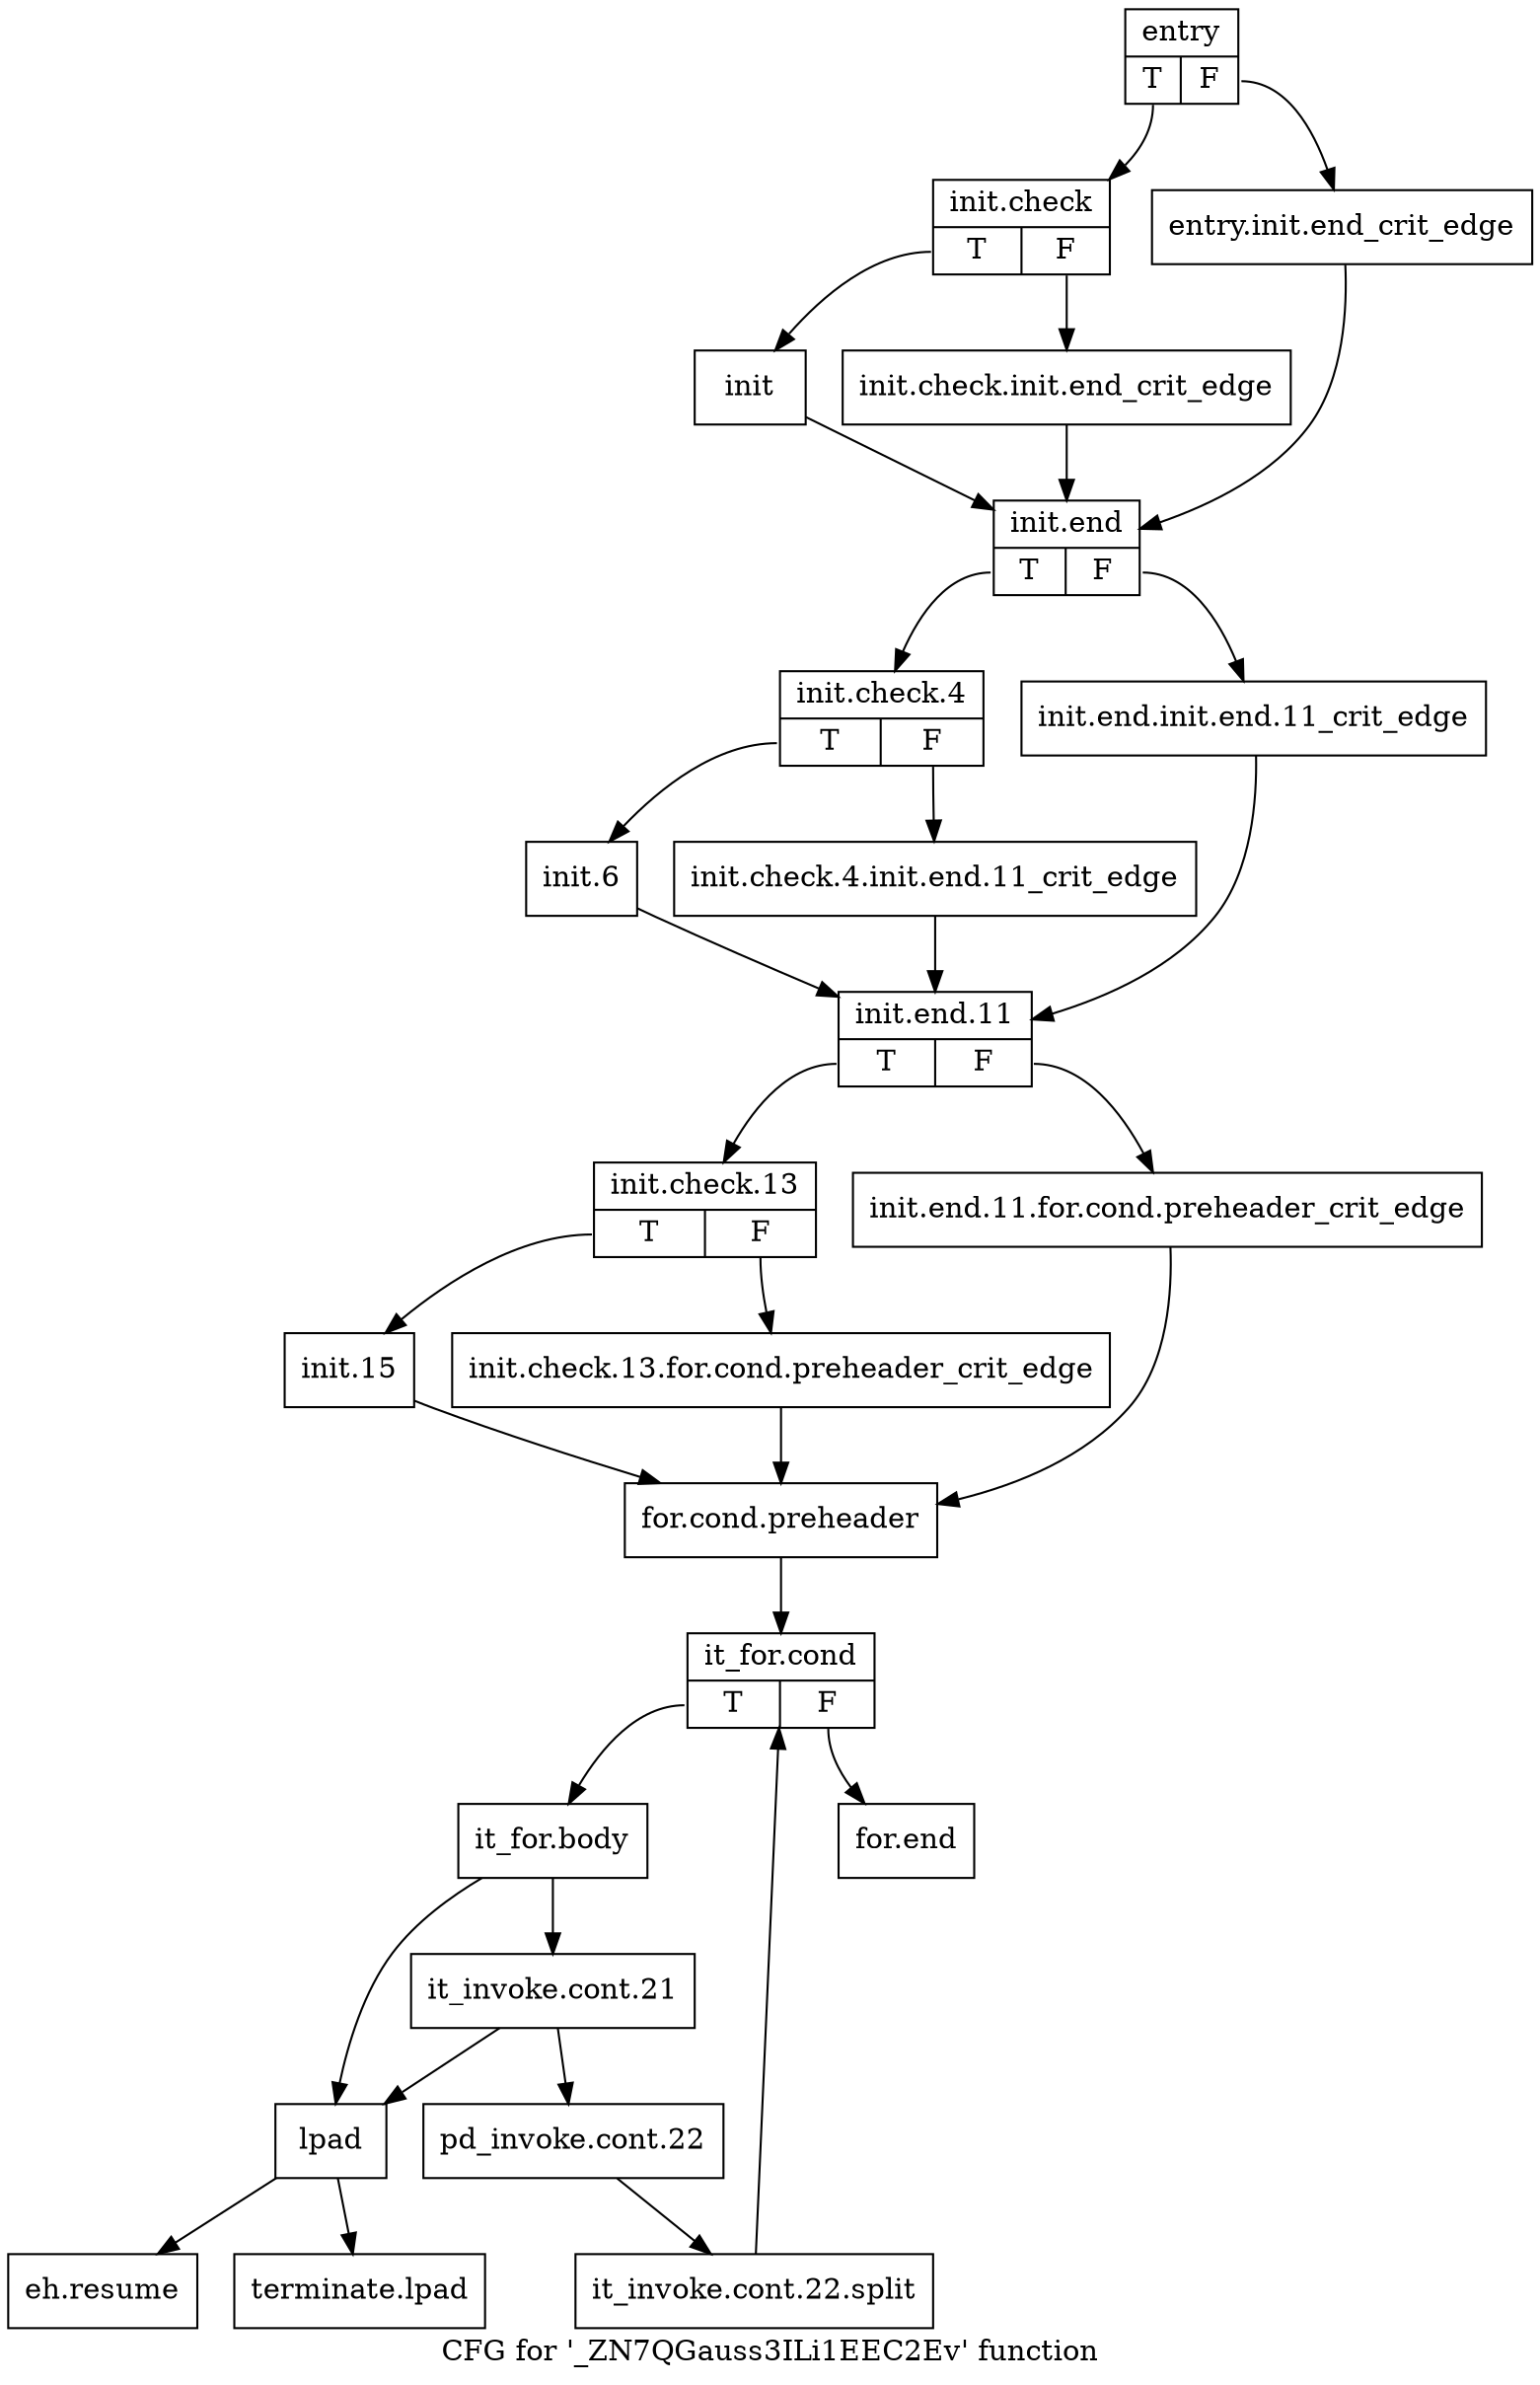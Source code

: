 digraph "CFG for '_ZN7QGauss3ILi1EEC2Ev' function" {
	label="CFG for '_ZN7QGauss3ILi1EEC2Ev' function";

	Node0x6f2bc50 [shape=record,label="{entry|{<s0>T|<s1>F}}"];
	Node0x6f2bc50:s0 -> Node0x6f26670;
	Node0x6f2bc50:s1 -> Node0x6f2bca0;
	Node0x6f2bca0 [shape=record,label="{entry.init.end_crit_edge}"];
	Node0x6f2bca0 -> Node0x6f2c650;
	Node0x6f26670 [shape=record,label="{init.check|{<s0>T|<s1>F}}"];
	Node0x6f26670:s0 -> Node0x6f2c600;
	Node0x6f26670:s1 -> Node0x6f2c5b0;
	Node0x6f2c5b0 [shape=record,label="{init.check.init.end_crit_edge}"];
	Node0x6f2c5b0 -> Node0x6f2c650;
	Node0x6f2c600 [shape=record,label="{init}"];
	Node0x6f2c600 -> Node0x6f2c650;
	Node0x6f2c650 [shape=record,label="{init.end|{<s0>T|<s1>F}}"];
	Node0x6f2c650:s0 -> Node0x6f2c6f0;
	Node0x6f2c650:s1 -> Node0x6f2c6a0;
	Node0x6f2c6a0 [shape=record,label="{init.end.init.end.11_crit_edge}"];
	Node0x6f2c6a0 -> Node0x6f2c7e0;
	Node0x6f2c6f0 [shape=record,label="{init.check.4|{<s0>T|<s1>F}}"];
	Node0x6f2c6f0:s0 -> Node0x6f2c790;
	Node0x6f2c6f0:s1 -> Node0x6f2c740;
	Node0x6f2c740 [shape=record,label="{init.check.4.init.end.11_crit_edge}"];
	Node0x6f2c740 -> Node0x6f2c7e0;
	Node0x6f2c790 [shape=record,label="{init.6}"];
	Node0x6f2c790 -> Node0x6f2c7e0;
	Node0x6f2c7e0 [shape=record,label="{init.end.11|{<s0>T|<s1>F}}"];
	Node0x6f2c7e0:s0 -> Node0x6f2c880;
	Node0x6f2c7e0:s1 -> Node0x6f2c830;
	Node0x6f2c830 [shape=record,label="{init.end.11.for.cond.preheader_crit_edge}"];
	Node0x6f2c830 -> Node0x6f2c970;
	Node0x6f2c880 [shape=record,label="{init.check.13|{<s0>T|<s1>F}}"];
	Node0x6f2c880:s0 -> Node0x6f2c920;
	Node0x6f2c880:s1 -> Node0x6f2c8d0;
	Node0x6f2c8d0 [shape=record,label="{init.check.13.for.cond.preheader_crit_edge}"];
	Node0x6f2c8d0 -> Node0x6f2c970;
	Node0x6f2c920 [shape=record,label="{init.15}"];
	Node0x6f2c920 -> Node0x6f2c970;
	Node0x6f2c970 [shape=record,label="{for.cond.preheader}"];
	Node0x6f2c970 -> Node0x6f2c9c0;
	Node0x6f2c9c0 [shape=record,label="{it_for.cond|{<s0>T|<s1>F}}"];
	Node0x6f2c9c0:s0 -> Node0x6f2ca10;
	Node0x6f2c9c0:s1 -> Node0x6f2cb50;
	Node0x6f2ca10 [shape=record,label="{it_for.body}"];
	Node0x6f2ca10 -> Node0x6f2ca60;
	Node0x6f2ca10 -> Node0x6f2cb00;
	Node0x6f2ca60 [shape=record,label="{it_invoke.cont.21}"];
	Node0x6f2ca60 -> Node0x6f2cab0;
	Node0x6f2ca60 -> Node0x6f2cb00;
	Node0x6f2cab0 [shape=record,label="{pd_invoke.cont.22}"];
	Node0x6f2cab0 -> Node0xb0b8720;
	Node0xb0b8720 [shape=record,label="{it_invoke.cont.22.split}"];
	Node0xb0b8720 -> Node0x6f2c9c0;
	Node0x6f2cb00 [shape=record,label="{lpad}"];
	Node0x6f2cb00 -> Node0x6f2cba0;
	Node0x6f2cb00 -> Node0x6f2cbf0;
	Node0x6f2cb50 [shape=record,label="{for.end}"];
	Node0x6f2cba0 [shape=record,label="{eh.resume}"];
	Node0x6f2cbf0 [shape=record,label="{terminate.lpad}"];
}
